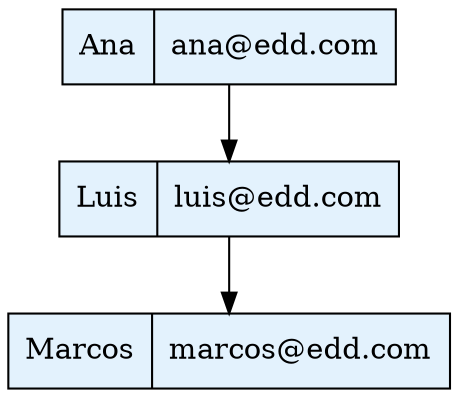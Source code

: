 digraph BST_Contactos {
  node [shape=record, style=filled, fillcolor="#E3F2FD"];
  rankdir=TB;
  "ana@edd.com" [label="Ana | ana@edd.com"];
  "ana@edd.com" -> "luis@edd.com";
  "luis@edd.com" [label="Luis | luis@edd.com"];
  "luis@edd.com" -> "marcos@edd.com";
  "marcos@edd.com" [label="Marcos | marcos@edd.com"];
}
